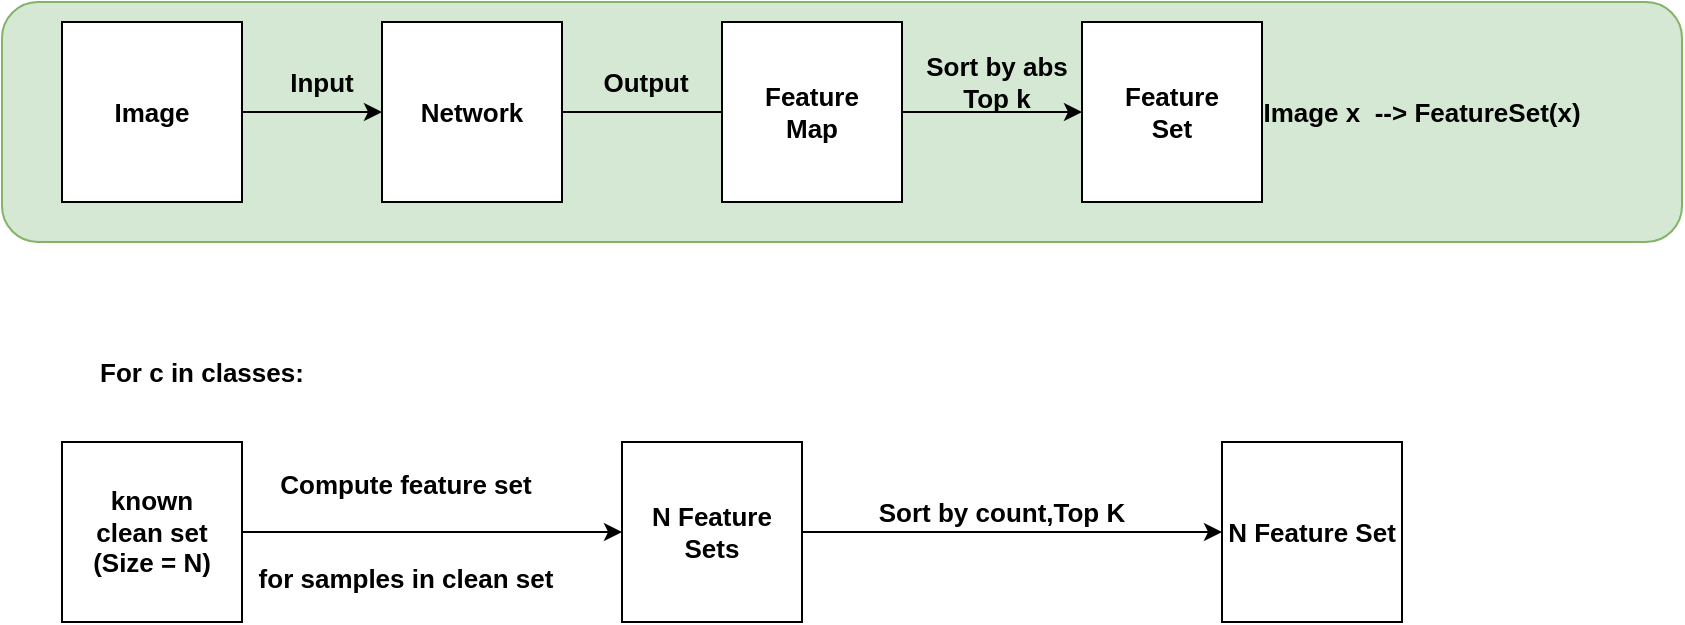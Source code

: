 <mxfile version="14.1.8" type="github">
  <diagram id="_77bt5ySumZhOAhG7SCS" name="Page-1">
    <mxGraphModel dx="1422" dy="763" grid="1" gridSize="10" guides="1" tooltips="1" connect="1" arrows="1" fold="1" page="1" pageScale="1" pageWidth="827" pageHeight="1169" math="0" shadow="0">
      <root>
        <mxCell id="0" />
        <mxCell id="1" parent="0" />
        <mxCell id="r5eVdayxA1Z1PW6pDV7s-42" value="" style="rounded=1;whiteSpace=wrap;html=1;fontSize=13;fillColor=#d5e8d4;strokeColor=#82b366;" vertex="1" parent="1">
          <mxGeometry x="40" y="140" width="840" height="120" as="geometry" />
        </mxCell>
        <mxCell id="r5eVdayxA1Z1PW6pDV7s-37" value="&lt;div&gt;Compute feature set&lt;/div&gt;&lt;div&gt;&lt;br&gt;&lt;/div&gt;&lt;div&gt;&lt;br&gt;&lt;/div&gt;&lt;div&gt;for samples in clean set&lt;br&gt;&lt;/div&gt;" style="text;html=1;strokeColor=none;fillColor=none;align=center;verticalAlign=middle;whiteSpace=wrap;rounded=0;fontStyle=1;fontSize=13;" vertex="1" parent="1">
          <mxGeometry x="142" y="360" width="200" height="90" as="geometry" />
        </mxCell>
        <object label="" Input="" id="r5eVdayxA1Z1PW6pDV7s-3">
          <mxCell style="edgeStyle=orthogonalEdgeStyle;rounded=0;orthogonalLoop=1;jettySize=auto;html=1;exitX=1;exitY=0.5;exitDx=0;exitDy=0;entryX=0;entryY=0.5;entryDx=0;entryDy=0;fontStyle=1;fontSize=13;" edge="1" parent="1" source="r5eVdayxA1Z1PW6pDV7s-1" target="r5eVdayxA1Z1PW6pDV7s-2">
            <mxGeometry relative="1" as="geometry" />
          </mxCell>
        </object>
        <mxCell id="r5eVdayxA1Z1PW6pDV7s-1" value="Image" style="rounded=0;whiteSpace=wrap;html=1;fontStyle=1;fontSize=13;" vertex="1" parent="1">
          <mxGeometry x="70" y="150" width="90" height="90" as="geometry" />
        </mxCell>
        <mxCell id="r5eVdayxA1Z1PW6pDV7s-43" value="" style="edgeStyle=orthogonalEdgeStyle;rounded=0;orthogonalLoop=1;jettySize=auto;html=1;fontSize=13;fontColor=#000000;entryX=0;entryY=0.5;entryDx=0;entryDy=0;" edge="1" parent="1" source="r5eVdayxA1Z1PW6pDV7s-2" target="r5eVdayxA1Z1PW6pDV7s-7">
          <mxGeometry relative="1" as="geometry">
            <Array as="points">
              <mxPoint x="450" y="195" />
            </Array>
          </mxGeometry>
        </mxCell>
        <mxCell id="r5eVdayxA1Z1PW6pDV7s-2" value="Network" style="rounded=0;whiteSpace=wrap;html=1;fontStyle=1;fontSize=13;" vertex="1" parent="1">
          <mxGeometry x="230" y="150" width="90" height="90" as="geometry" />
        </mxCell>
        <mxCell id="r5eVdayxA1Z1PW6pDV7s-52" style="edgeStyle=orthogonalEdgeStyle;rounded=0;orthogonalLoop=1;jettySize=auto;html=1;exitX=1;exitY=0.5;exitDx=0;exitDy=0;fontSize=13;fontColor=#000000;" edge="1" parent="1" source="r5eVdayxA1Z1PW6pDV7s-7" target="r5eVdayxA1Z1PW6pDV7s-8">
          <mxGeometry relative="1" as="geometry" />
        </mxCell>
        <mxCell id="r5eVdayxA1Z1PW6pDV7s-7" value="Feature&lt;br style=&quot;font-size: 13px;&quot;&gt;Map" style="rounded=0;whiteSpace=wrap;html=1;fontStyle=1;fontSize=13;" vertex="1" parent="1">
          <mxGeometry x="400" y="150" width="90" height="90" as="geometry" />
        </mxCell>
        <mxCell id="r5eVdayxA1Z1PW6pDV7s-8" value="&lt;div&gt;Feature&lt;/div&gt;&lt;div&gt;Set&lt;br&gt;&lt;/div&gt;" style="rounded=0;whiteSpace=wrap;html=1;fontStyle=1;fontSize=13;" vertex="1" parent="1">
          <mxGeometry x="580" y="150" width="90" height="90" as="geometry" />
        </mxCell>
        <mxCell id="r5eVdayxA1Z1PW6pDV7s-13" value="Input" style="text;html=1;strokeColor=none;fillColor=none;align=center;verticalAlign=middle;whiteSpace=wrap;rounded=0;fontStyle=1;fontSize=13;" vertex="1" parent="1">
          <mxGeometry x="180" y="170" width="40" height="20" as="geometry" />
        </mxCell>
        <mxCell id="r5eVdayxA1Z1PW6pDV7s-14" value="Output" style="text;html=1;strokeColor=none;fillColor=none;align=center;verticalAlign=middle;whiteSpace=wrap;rounded=0;fontStyle=1;fontSize=13;" vertex="1" parent="1">
          <mxGeometry x="342" y="170" width="40" height="20" as="geometry" />
        </mxCell>
        <mxCell id="r5eVdayxA1Z1PW6pDV7s-17" value="&lt;div&gt;Image x&amp;nbsp; --&amp;gt; FeatureSet(x)&lt;/div&gt;" style="text;html=1;strokeColor=none;fillColor=none;align=center;verticalAlign=middle;whiteSpace=wrap;rounded=0;fontStyle=1;fontSize=13;" vertex="1" parent="1">
          <mxGeometry x="650" y="150" width="200" height="90" as="geometry" />
        </mxCell>
        <mxCell id="r5eVdayxA1Z1PW6pDV7s-32" value="For c in classes:" style="text;html=1;strokeColor=none;fillColor=none;align=center;verticalAlign=middle;whiteSpace=wrap;rounded=0;fontStyle=1;fontSize=13;" vertex="1" parent="1">
          <mxGeometry x="40" y="280" width="200" height="90" as="geometry" />
        </mxCell>
        <mxCell id="r5eVdayxA1Z1PW6pDV7s-39" style="edgeStyle=orthogonalEdgeStyle;rounded=0;orthogonalLoop=1;jettySize=auto;html=1;exitX=1;exitY=0.5;exitDx=0;exitDy=0;entryX=0;entryY=0.5;entryDx=0;entryDy=0;fontSize=13;" edge="1" parent="1" source="r5eVdayxA1Z1PW6pDV7s-33" target="r5eVdayxA1Z1PW6pDV7s-35">
          <mxGeometry relative="1" as="geometry" />
        </mxCell>
        <mxCell id="r5eVdayxA1Z1PW6pDV7s-33" value="&lt;div&gt;known &lt;br&gt;&lt;/div&gt;&lt;div&gt;clean set&lt;/div&gt;&lt;div&gt;(Size = N)&lt;br&gt;&lt;/div&gt;" style="rounded=0;whiteSpace=wrap;html=1;fontStyle=1;fontSize=13;" vertex="1" parent="1">
          <mxGeometry x="70" y="360" width="90" height="90" as="geometry" />
        </mxCell>
        <mxCell id="r5eVdayxA1Z1PW6pDV7s-47" style="edgeStyle=orthogonalEdgeStyle;rounded=0;orthogonalLoop=1;jettySize=auto;html=1;exitX=1;exitY=0.5;exitDx=0;exitDy=0;entryX=0;entryY=0.5;entryDx=0;entryDy=0;fontSize=13;fontColor=#000000;" edge="1" parent="1" source="r5eVdayxA1Z1PW6pDV7s-35" target="r5eVdayxA1Z1PW6pDV7s-46">
          <mxGeometry relative="1" as="geometry" />
        </mxCell>
        <mxCell id="r5eVdayxA1Z1PW6pDV7s-35" value="N Feature Sets" style="rounded=0;whiteSpace=wrap;html=1;fontStyle=1;fontSize=13;" vertex="1" parent="1">
          <mxGeometry x="350" y="360" width="90" height="90" as="geometry" />
        </mxCell>
        <mxCell id="r5eVdayxA1Z1PW6pDV7s-46" value="N Feature Set" style="rounded=0;whiteSpace=wrap;html=1;fontStyle=1;fontSize=13;" vertex="1" parent="1">
          <mxGeometry x="650" y="360" width="90" height="90" as="geometry" />
        </mxCell>
        <mxCell id="r5eVdayxA1Z1PW6pDV7s-49" value="Sort by count,Top K" style="text;html=1;strokeColor=none;fillColor=none;align=center;verticalAlign=middle;whiteSpace=wrap;rounded=0;fontStyle=1;fontSize=13;" vertex="1" parent="1">
          <mxGeometry x="440" y="350" width="200" height="90" as="geometry" />
        </mxCell>
        <mxCell id="r5eVdayxA1Z1PW6pDV7s-11" value="&lt;div&gt;Sort by abs&lt;/div&gt;&lt;div&gt;Top k&lt;br&gt;&lt;/div&gt;" style="text;html=1;strokeColor=none;fillColor=none;align=center;verticalAlign=middle;whiteSpace=wrap;rounded=0;fontStyle=1;fontSize=13;" vertex="1" parent="1">
          <mxGeometry x="500" y="155" width="75" height="50" as="geometry" />
        </mxCell>
      </root>
    </mxGraphModel>
  </diagram>
</mxfile>
